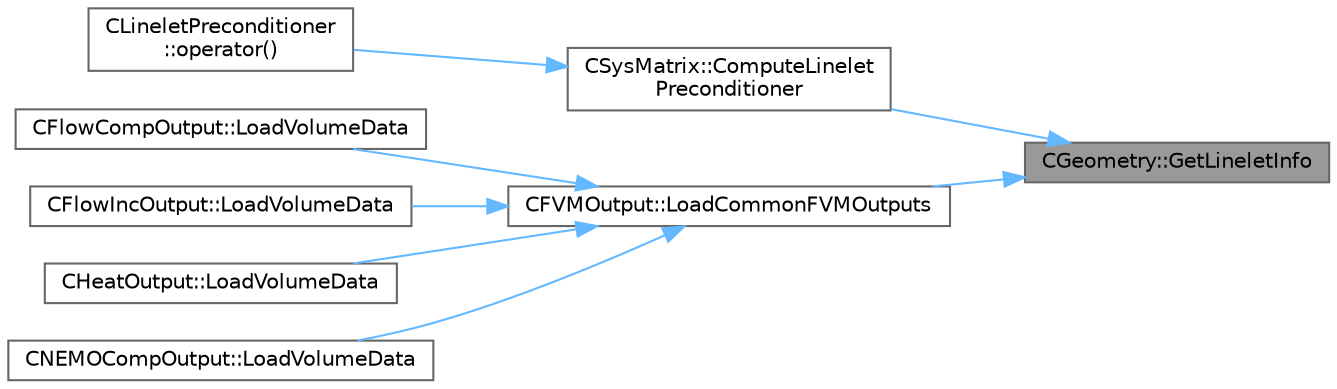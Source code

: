 digraph "CGeometry::GetLineletInfo"
{
 // LATEX_PDF_SIZE
  bgcolor="transparent";
  edge [fontname=Helvetica,fontsize=10,labelfontname=Helvetica,labelfontsize=10];
  node [fontname=Helvetica,fontsize=10,shape=box,height=0.2,width=0.4];
  rankdir="RL";
  Node1 [id="Node000001",label="CGeometry::GetLineletInfo",height=0.2,width=0.4,color="gray40", fillcolor="grey60", style="filled", fontcolor="black",tooltip="Get the linelet definition, this function computes the linelets if that has not been done yet."];
  Node1 -> Node2 [id="edge1_Node000001_Node000002",dir="back",color="steelblue1",style="solid",tooltip=" "];
  Node2 [id="Node000002",label="CSysMatrix::ComputeLinelet\lPreconditioner",height=0.2,width=0.4,color="grey40", fillcolor="white", style="filled",URL="$classCSysMatrix.html#a0b1aca3806964da984c4fefe61cf2c64",tooltip="Multiply CSysVector by the preconditioner."];
  Node2 -> Node3 [id="edge2_Node000002_Node000003",dir="back",color="steelblue1",style="solid",tooltip=" "];
  Node3 [id="Node000003",label="CLineletPreconditioner\l::operator()",height=0.2,width=0.4,color="grey40", fillcolor="white", style="filled",URL="$classCLineletPreconditioner.html#a83145de3211bd97bcd13937a910c4819",tooltip="Operator that defines the preconditioner operation."];
  Node1 -> Node4 [id="edge3_Node000001_Node000004",dir="back",color="steelblue1",style="solid",tooltip=" "];
  Node4 [id="Node000004",label="CFVMOutput::LoadCommonFVMOutputs",height=0.2,width=0.4,color="grey40", fillcolor="white", style="filled",URL="$classCFVMOutput.html#a5375edccdb847e5e4b03dc742c9c4d9e",tooltip="Load common FVM outputs."];
  Node4 -> Node5 [id="edge4_Node000004_Node000005",dir="back",color="steelblue1",style="solid",tooltip=" "];
  Node5 [id="Node000005",label="CFlowCompOutput::LoadVolumeData",height=0.2,width=0.4,color="grey40", fillcolor="white", style="filled",URL="$classCFlowCompOutput.html#a4dbb2657e6ea72800af13ddf08789276",tooltip="Set the values of the volume output fields for a point."];
  Node4 -> Node6 [id="edge5_Node000004_Node000006",dir="back",color="steelblue1",style="solid",tooltip=" "];
  Node6 [id="Node000006",label="CFlowIncOutput::LoadVolumeData",height=0.2,width=0.4,color="grey40", fillcolor="white", style="filled",URL="$classCFlowIncOutput.html#a72e2584bbcbcf7e3a94dae5344953f08",tooltip="Set the values of the volume output fields for a point."];
  Node4 -> Node7 [id="edge6_Node000004_Node000007",dir="back",color="steelblue1",style="solid",tooltip=" "];
  Node7 [id="Node000007",label="CHeatOutput::LoadVolumeData",height=0.2,width=0.4,color="grey40", fillcolor="white", style="filled",URL="$classCHeatOutput.html#af768a80cffb052341a2168db77bca7f7",tooltip="Set the values of the volume output fields for a point."];
  Node4 -> Node8 [id="edge7_Node000004_Node000008",dir="back",color="steelblue1",style="solid",tooltip=" "];
  Node8 [id="Node000008",label="CNEMOCompOutput::LoadVolumeData",height=0.2,width=0.4,color="grey40", fillcolor="white", style="filled",URL="$classCNEMOCompOutput.html#a89eba9a2ef60d470409b605e9a06140b",tooltip="Set the values of the volume output fields for a point."];
}
